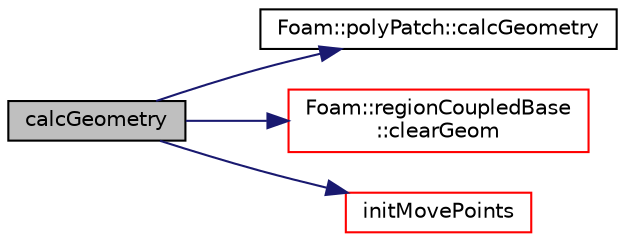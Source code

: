digraph "calcGeometry"
{
  bgcolor="transparent";
  edge [fontname="Helvetica",fontsize="10",labelfontname="Helvetica",labelfontsize="10"];
  node [fontname="Helvetica",fontsize="10",shape=record];
  rankdir="LR";
  Node24 [label="calcGeometry",height=0.2,width=0.4,color="black", fillcolor="grey75", style="filled", fontcolor="black"];
  Node24 -> Node25 [color="midnightblue",fontsize="10",style="solid",fontname="Helvetica"];
  Node25 [label="Foam::polyPatch::calcGeometry",height=0.2,width=0.4,color="black",URL="$a28633.html#acc426e9af65fb707bdcabbd619599cd8",tooltip="Calculate the patch geometry. "];
  Node24 -> Node26 [color="midnightblue",fontsize="10",style="solid",fontname="Helvetica"];
  Node26 [label="Foam::regionCoupledBase\l::clearGeom",height=0.2,width=0.4,color="red",URL="$a26313.html#a499a7f858dc495c47b618e168fec6372",tooltip="Clear geometry. "];
  Node24 -> Node28 [color="midnightblue",fontsize="10",style="solid",fontname="Helvetica"];
  Node28 [label="initMovePoints",height=0.2,width=0.4,color="red",URL="$a26321.html#a2bad1de417e8eb8f09a4ed66147a3274",tooltip="Initialise the patches for moving points. "];
}
